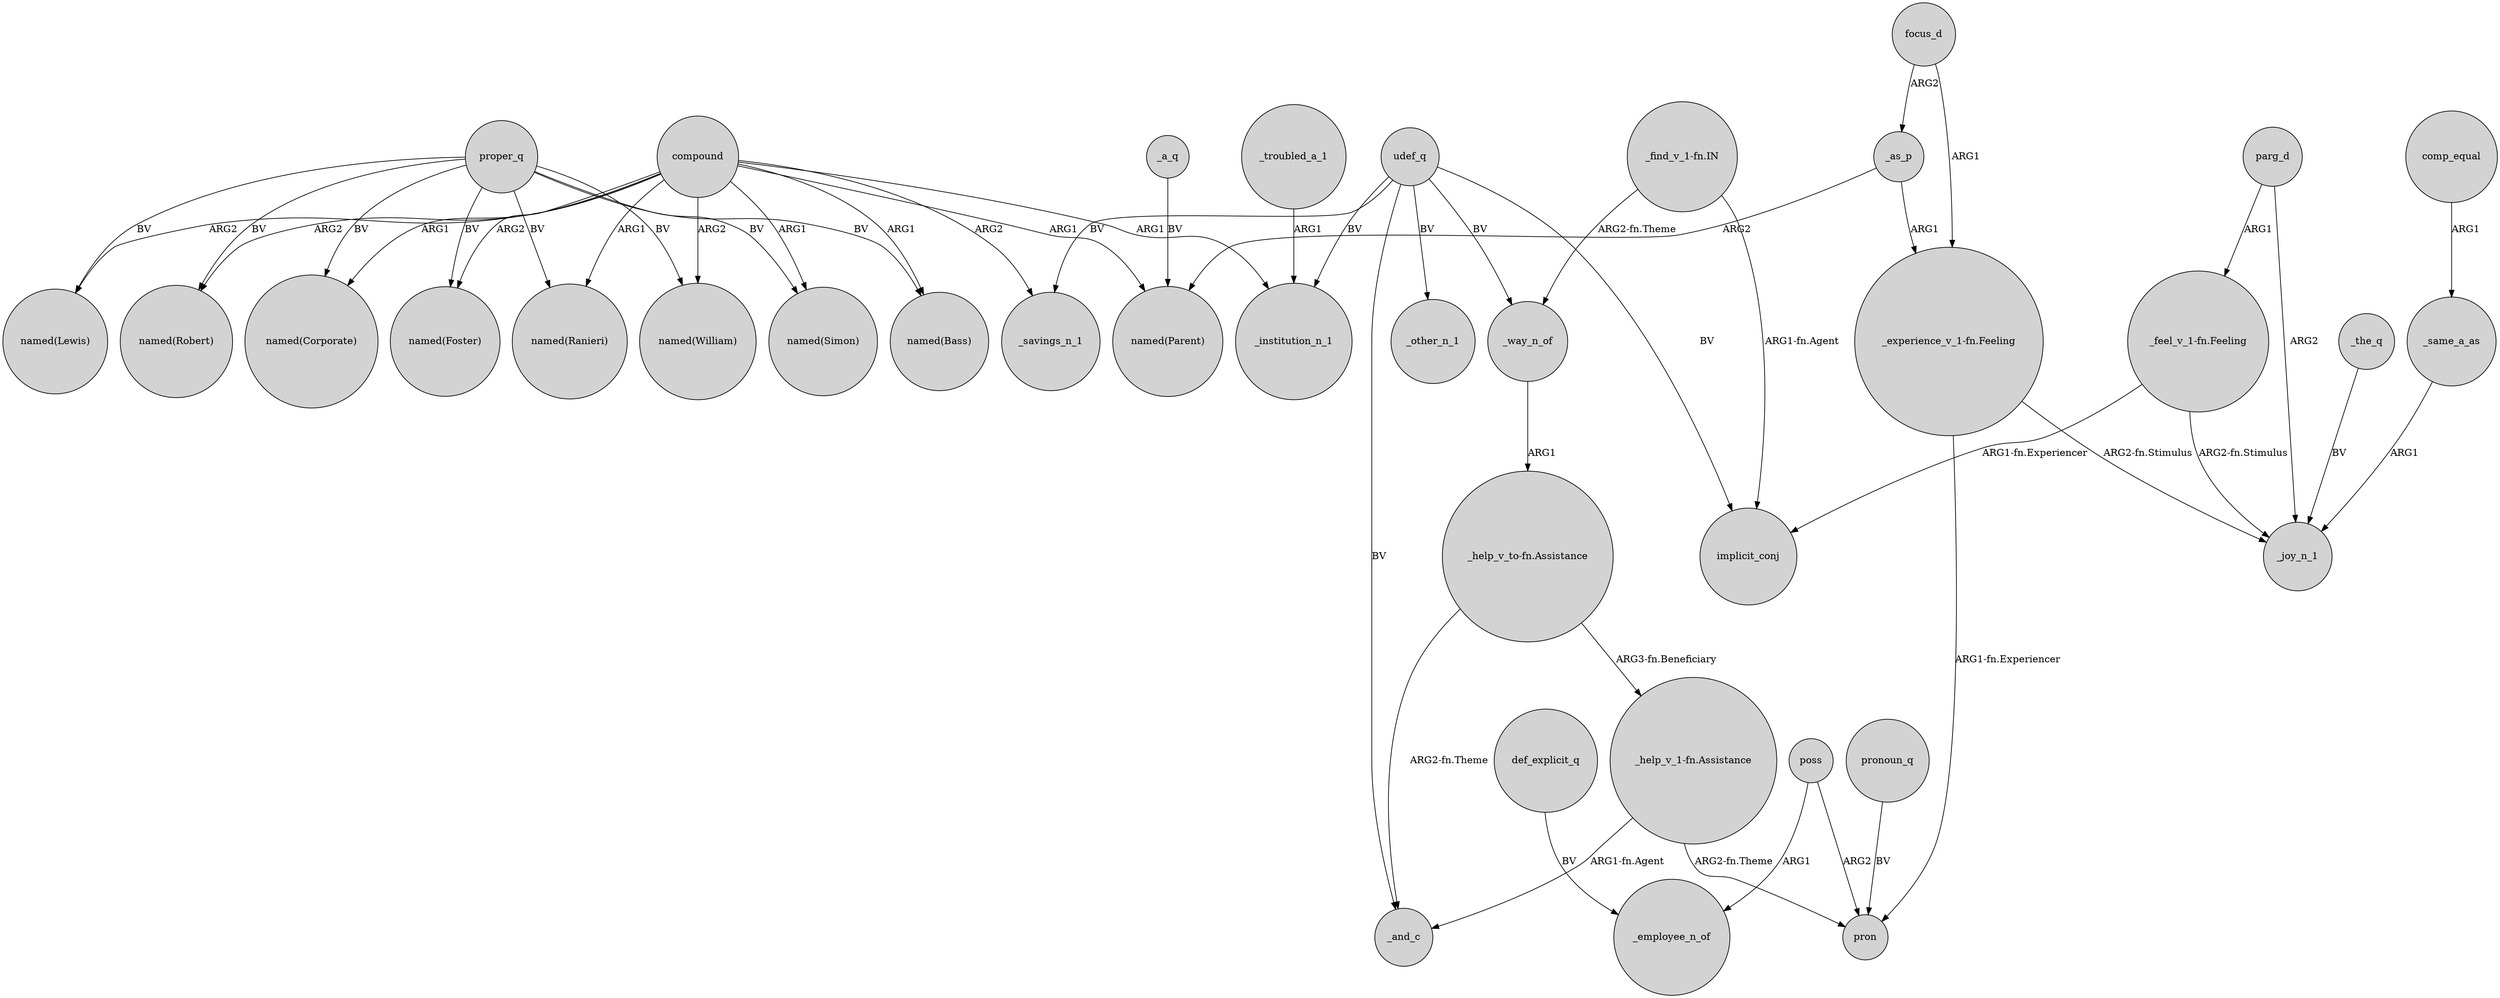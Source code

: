 digraph {
	node [shape=circle style=filled]
	compound -> "named(Foster)" [label=ARG2]
	proper_q -> "named(Simon)" [label=BV]
	_a_q -> "named(Parent)" [label=BV]
	parg_d -> "_feel_v_1-fn.Feeling" [label=ARG1]
	proper_q -> "named(Bass)" [label=BV]
	"_find_v_1-fn.IN" -> _way_n_of [label="ARG2-fn.Theme"]
	poss -> pron [label=ARG2]
	"_find_v_1-fn.IN" -> implicit_conj [label="ARG1-fn.Agent"]
	proper_q -> "named(Lewis)" [label=BV]
	_same_a_as -> _joy_n_1 [label=ARG1]
	udef_q -> _way_n_of [label=BV]
	"_help_v_1-fn.Assistance" -> _and_c [label="ARG1-fn.Agent"]
	compound -> _savings_n_1 [label=ARG2]
	compound -> "named(Robert)" [label=ARG2]
	focus_d -> _as_p [label=ARG2]
	proper_q -> "named(Foster)" [label=BV]
	focus_d -> "_experience_v_1-fn.Feeling" [label=ARG1]
	udef_q -> _savings_n_1 [label=BV]
	compound -> "named(Corporate)" [label=ARG1]
	proper_q -> "named(Ranieri)" [label=BV]
	udef_q -> implicit_conj [label=BV]
	compound -> "named(Ranieri)" [label=ARG1]
	_as_p -> "_experience_v_1-fn.Feeling" [label=ARG1]
	udef_q -> _institution_n_1 [label=BV]
	compound -> "named(Lewis)" [label=ARG2]
	def_explicit_q -> _employee_n_of [label=BV]
	"_feel_v_1-fn.Feeling" -> _joy_n_1 [label="ARG2-fn.Stimulus"]
	compound -> "named(Bass)" [label=ARG1]
	udef_q -> _other_n_1 [label=BV]
	"_help_v_to-fn.Assistance" -> "_help_v_1-fn.Assistance" [label="ARG3-fn.Beneficiary"]
	compound -> "named(Parent)" [label=ARG1]
	pronoun_q -> pron [label=BV]
	"_help_v_to-fn.Assistance" -> _and_c [label="ARG2-fn.Theme"]
	_as_p -> "named(Parent)" [label=ARG2]
	poss -> _employee_n_of [label=ARG1]
	"_help_v_1-fn.Assistance" -> pron [label="ARG2-fn.Theme"]
	_the_q -> _joy_n_1 [label=BV]
	comp_equal -> _same_a_as [label=ARG1]
	compound -> "named(William)" [label=ARG2]
	_way_n_of -> "_help_v_to-fn.Assistance" [label=ARG1]
	_troubled_a_1 -> _institution_n_1 [label=ARG1]
	proper_q -> "named(Robert)" [label=BV]
	"_experience_v_1-fn.Feeling" -> pron [label="ARG1-fn.Experiencer"]
	compound -> "named(Simon)" [label=ARG1]
	"_experience_v_1-fn.Feeling" -> _joy_n_1 [label="ARG2-fn.Stimulus"]
	parg_d -> _joy_n_1 [label=ARG2]
	"_feel_v_1-fn.Feeling" -> implicit_conj [label="ARG1-fn.Experiencer"]
	udef_q -> _and_c [label=BV]
	proper_q -> "named(Corporate)" [label=BV]
	compound -> _institution_n_1 [label=ARG1]
	proper_q -> "named(William)" [label=BV]
}
